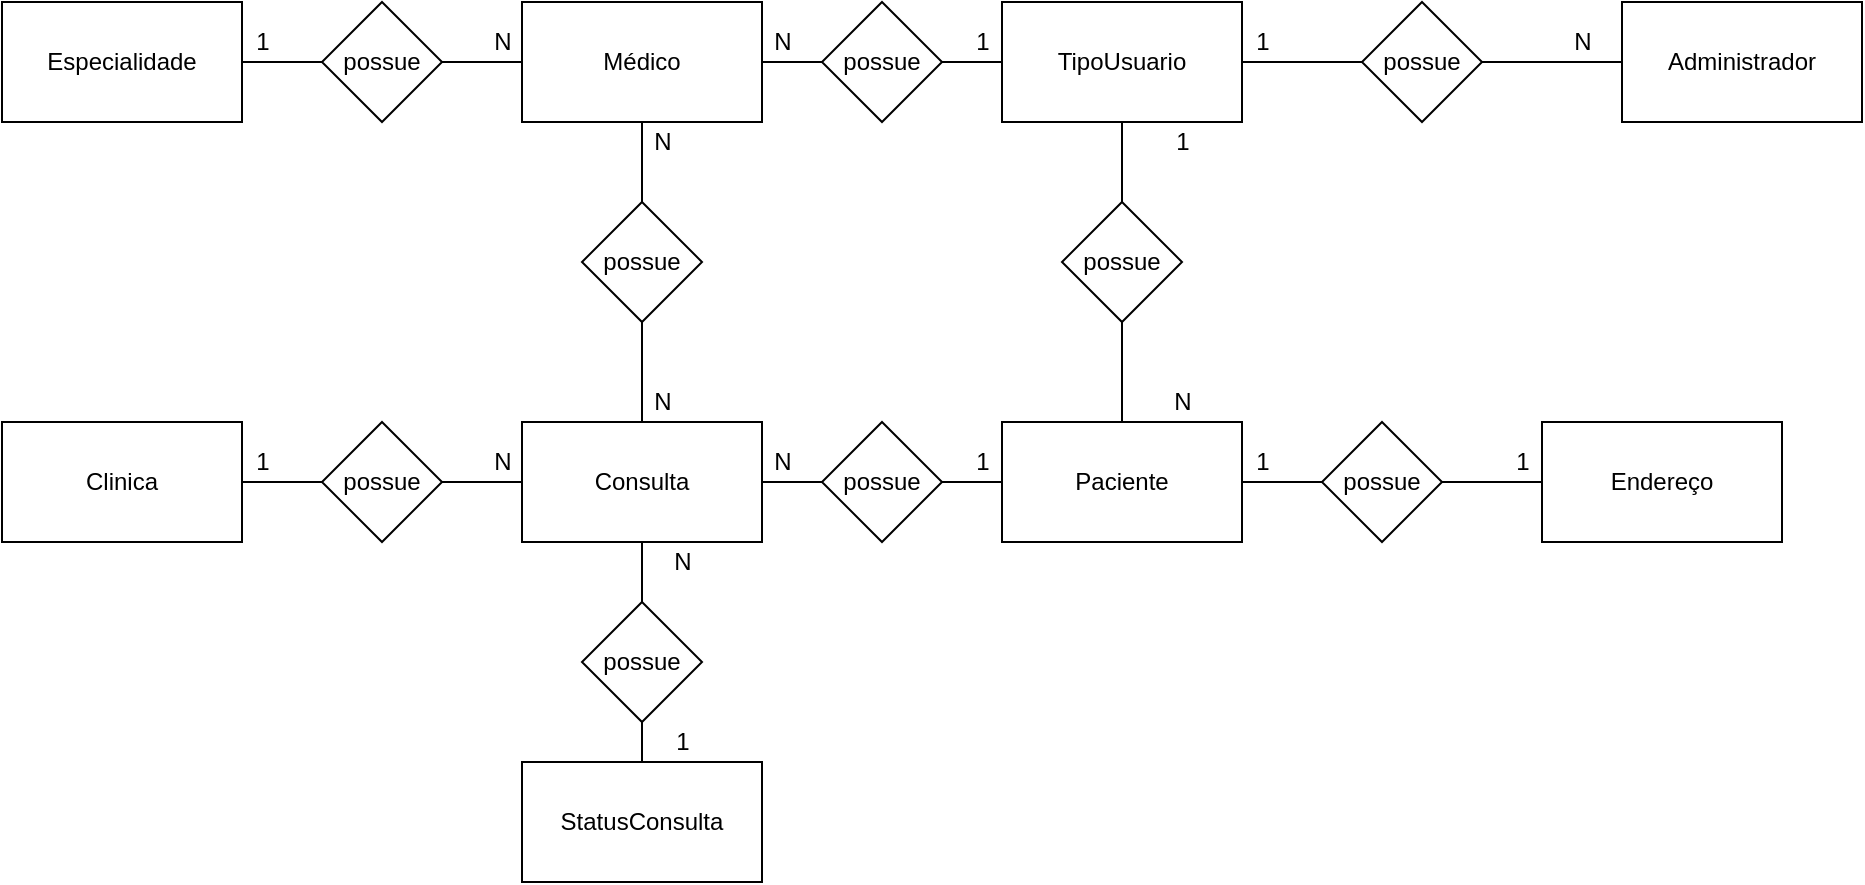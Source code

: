 <mxfile version="12.6.6"><diagram id="N4J1k6PkNKBllkg4Vd5t" name="Page-1"><mxGraphModel dx="1865" dy="531" grid="1" gridSize="10" guides="1" tooltips="1" connect="1" arrows="1" fold="1" page="1" pageScale="1" pageWidth="827" pageHeight="1169" math="0" shadow="0"><root><mxCell id="0"/><mxCell id="1" parent="0"/><mxCell id="8FTQwfDHVw6UIT1EjInU-1" value="Especialidade" style="rounded=0;whiteSpace=wrap;html=1;" parent="1" vertex="1"><mxGeometry x="-90" y="200" width="120" height="60" as="geometry"/></mxCell><mxCell id="8FTQwfDHVw6UIT1EjInU-4" style="edgeStyle=orthogonalEdgeStyle;rounded=0;orthogonalLoop=1;jettySize=auto;html=1;endArrow=none;endFill=0;" parent="1" source="8FTQwfDHVw6UIT1EjInU-2" target="8FTQwfDHVw6UIT1EjInU-1" edge="1"><mxGeometry relative="1" as="geometry"/></mxCell><mxCell id="8FTQwfDHVw6UIT1EjInU-6" style="edgeStyle=orthogonalEdgeStyle;rounded=0;orthogonalLoop=1;jettySize=auto;html=1;endArrow=none;endFill=0;" parent="1" source="8FTQwfDHVw6UIT1EjInU-2" target="8FTQwfDHVw6UIT1EjInU-5" edge="1"><mxGeometry relative="1" as="geometry"/></mxCell><mxCell id="8FTQwfDHVw6UIT1EjInU-2" value="possue" style="rhombus;whiteSpace=wrap;html=1;" parent="1" vertex="1"><mxGeometry x="70" y="200" width="60" height="60" as="geometry"/></mxCell><mxCell id="8FTQwfDHVw6UIT1EjInU-3" value="TipoUsuario" style="rounded=0;whiteSpace=wrap;html=1;" parent="1" vertex="1"><mxGeometry x="410" y="200" width="120" height="60" as="geometry"/></mxCell><mxCell id="8FTQwfDHVw6UIT1EjInU-12" style="edgeStyle=orthogonalEdgeStyle;rounded=0;orthogonalLoop=1;jettySize=auto;html=1;endArrow=none;endFill=0;" parent="1" source="8FTQwfDHVw6UIT1EjInU-5" target="8FTQwfDHVw6UIT1EjInU-7" edge="1"><mxGeometry relative="1" as="geometry"/></mxCell><mxCell id="8FTQwfDHVw6UIT1EjInU-65" value="" style="edgeStyle=orthogonalEdgeStyle;rounded=0;orthogonalLoop=1;jettySize=auto;html=1;endArrow=none;endFill=0;" parent="1" source="8FTQwfDHVw6UIT1EjInU-5" target="8FTQwfDHVw6UIT1EjInU-2" edge="1"><mxGeometry relative="1" as="geometry"/></mxCell><mxCell id="8FTQwfDHVw6UIT1EjInU-66" value="" style="edgeStyle=orthogonalEdgeStyle;rounded=0;orthogonalLoop=1;jettySize=auto;html=1;endArrow=none;endFill=0;" parent="1" source="8FTQwfDHVw6UIT1EjInU-5" target="8FTQwfDHVw6UIT1EjInU-2" edge="1"><mxGeometry relative="1" as="geometry"/></mxCell><mxCell id="8FTQwfDHVw6UIT1EjInU-5" value="Médico" style="rounded=0;whiteSpace=wrap;html=1;" parent="1" vertex="1"><mxGeometry x="170" y="200" width="120" height="60" as="geometry"/></mxCell><mxCell id="8FTQwfDHVw6UIT1EjInU-13" style="edgeStyle=orthogonalEdgeStyle;rounded=0;orthogonalLoop=1;jettySize=auto;html=1;endArrow=none;endFill=0;" parent="1" source="8FTQwfDHVw6UIT1EjInU-7" target="8FTQwfDHVw6UIT1EjInU-3" edge="1"><mxGeometry relative="1" as="geometry"/></mxCell><mxCell id="8FTQwfDHVw6UIT1EjInU-7" value="possue" style="rhombus;whiteSpace=wrap;html=1;" parent="1" vertex="1"><mxGeometry x="320" y="200" width="60" height="60" as="geometry"/></mxCell><mxCell id="8FTQwfDHVw6UIT1EjInU-9" value="Administrador" style="rounded=0;whiteSpace=wrap;html=1;" parent="1" vertex="1"><mxGeometry x="720" y="200" width="120" height="60" as="geometry"/></mxCell><mxCell id="8FTQwfDHVw6UIT1EjInU-73" style="edgeStyle=orthogonalEdgeStyle;rounded=0;orthogonalLoop=1;jettySize=auto;html=1;endArrow=none;endFill=0;" parent="1" source="8FTQwfDHVw6UIT1EjInU-11" target="8FTQwfDHVw6UIT1EjInU-30" edge="1"><mxGeometry relative="1" as="geometry"/></mxCell><mxCell id="8FTQwfDHVw6UIT1EjInU-11" value="possue" style="rhombus;whiteSpace=wrap;html=1;" parent="1" vertex="1"><mxGeometry x="200" y="500" width="60" height="60" as="geometry"/></mxCell><mxCell id="8FTQwfDHVw6UIT1EjInU-17" style="edgeStyle=orthogonalEdgeStyle;rounded=0;orthogonalLoop=1;jettySize=auto;html=1;endArrow=none;endFill=0;" parent="1" source="8FTQwfDHVw6UIT1EjInU-16" target="8FTQwfDHVw6UIT1EjInU-3" edge="1"><mxGeometry relative="1" as="geometry"/></mxCell><mxCell id="8FTQwfDHVw6UIT1EjInU-18" style="edgeStyle=orthogonalEdgeStyle;rounded=0;orthogonalLoop=1;jettySize=auto;html=1;endArrow=none;endFill=0;" parent="1" source="8FTQwfDHVw6UIT1EjInU-16" target="8FTQwfDHVw6UIT1EjInU-9" edge="1"><mxGeometry relative="1" as="geometry"/></mxCell><mxCell id="8FTQwfDHVw6UIT1EjInU-16" value="possue" style="rhombus;whiteSpace=wrap;html=1;" parent="1" vertex="1"><mxGeometry x="590" y="200" width="60" height="60" as="geometry"/></mxCell><mxCell id="8FTQwfDHVw6UIT1EjInU-20" value="N" style="text;html=1;align=center;verticalAlign=middle;resizable=0;points=[];autosize=1;" parent="1" vertex="1"><mxGeometry x="490" y="390" width="20" height="20" as="geometry"/></mxCell><mxCell id="8FTQwfDHVw6UIT1EjInU-21" value="1" style="text;html=1;align=center;verticalAlign=middle;resizable=0;points=[];autosize=1;" parent="1" vertex="1"><mxGeometry x="490" y="260" width="20" height="20" as="geometry"/></mxCell><mxCell id="8FTQwfDHVw6UIT1EjInU-57" style="edgeStyle=orthogonalEdgeStyle;rounded=0;orthogonalLoop=1;jettySize=auto;html=1;endArrow=none;endFill=0;" parent="1" source="8FTQwfDHVw6UIT1EjInU-27" target="8FTQwfDHVw6UIT1EjInU-43" edge="1"><mxGeometry relative="1" as="geometry"/></mxCell><mxCell id="8FTQwfDHVw6UIT1EjInU-27" value="Clinica&lt;br&gt;" style="rounded=0;whiteSpace=wrap;html=1;" parent="1" vertex="1"><mxGeometry x="-90" y="410" width="120" height="60" as="geometry"/></mxCell><mxCell id="8FTQwfDHVw6UIT1EjInU-30" value="StatusConsulta" style="rounded=0;whiteSpace=wrap;html=1;" parent="1" vertex="1"><mxGeometry x="170" y="580" width="120" height="60" as="geometry"/></mxCell><mxCell id="8FTQwfDHVw6UIT1EjInU-32" value="N" style="text;html=1;align=center;verticalAlign=middle;resizable=0;points=[];autosize=1;" parent="1" vertex="1"><mxGeometry x="240" y="470" width="20" height="20" as="geometry"/></mxCell><mxCell id="8FTQwfDHVw6UIT1EjInU-33" value="1" style="text;html=1;align=center;verticalAlign=middle;resizable=0;points=[];autosize=1;" parent="1" vertex="1"><mxGeometry x="240" y="560" width="20" height="20" as="geometry"/></mxCell><mxCell id="8FTQwfDHVw6UIT1EjInU-58" value="" style="edgeStyle=orthogonalEdgeStyle;rounded=0;orthogonalLoop=1;jettySize=auto;html=1;endArrow=none;endFill=0;" parent="1" source="8FTQwfDHVw6UIT1EjInU-34" target="8FTQwfDHVw6UIT1EjInU-43" edge="1"><mxGeometry relative="1" as="geometry"/></mxCell><mxCell id="8FTQwfDHVw6UIT1EjInU-74" style="edgeStyle=orthogonalEdgeStyle;rounded=0;orthogonalLoop=1;jettySize=auto;html=1;endArrow=none;endFill=0;" parent="1" source="8FTQwfDHVw6UIT1EjInU-34" target="8FTQwfDHVw6UIT1EjInU-11" edge="1"><mxGeometry relative="1" as="geometry"/></mxCell><mxCell id="8FTQwfDHVw6UIT1EjInU-34" value="Consulta" style="rounded=0;whiteSpace=wrap;html=1;" parent="1" vertex="1"><mxGeometry x="170" y="410" width="120" height="60" as="geometry"/></mxCell><mxCell id="8FTQwfDHVw6UIT1EjInU-36" style="edgeStyle=orthogonalEdgeStyle;rounded=0;orthogonalLoop=1;jettySize=auto;html=1;endArrow=none;endFill=0;" parent="1" source="8FTQwfDHVw6UIT1EjInU-35" target="8FTQwfDHVw6UIT1EjInU-5" edge="1"><mxGeometry relative="1" as="geometry"/></mxCell><mxCell id="8FTQwfDHVw6UIT1EjInU-38" style="edgeStyle=orthogonalEdgeStyle;rounded=0;orthogonalLoop=1;jettySize=auto;html=1;entryX=0.5;entryY=0;entryDx=0;entryDy=0;endArrow=none;endFill=0;" parent="1" source="8FTQwfDHVw6UIT1EjInU-35" target="8FTQwfDHVw6UIT1EjInU-34" edge="1"><mxGeometry relative="1" as="geometry"/></mxCell><mxCell id="8FTQwfDHVw6UIT1EjInU-35" value="possue" style="rhombus;whiteSpace=wrap;html=1;" parent="1" vertex="1"><mxGeometry x="200" y="300" width="60" height="60" as="geometry"/></mxCell><mxCell id="8FTQwfDHVw6UIT1EjInU-42" style="edgeStyle=orthogonalEdgeStyle;rounded=0;orthogonalLoop=1;jettySize=auto;html=1;endArrow=none;endFill=0;" parent="1" source="8FTQwfDHVw6UIT1EjInU-10" target="8FTQwfDHVw6UIT1EjInU-40" edge="1"><mxGeometry relative="1" as="geometry"/></mxCell><mxCell id="8FTQwfDHVw6UIT1EjInU-10" value="Paciente" style="rounded=0;whiteSpace=wrap;html=1;" parent="1" vertex="1"><mxGeometry x="410" y="410" width="120" height="60" as="geometry"/></mxCell><mxCell id="8FTQwfDHVw6UIT1EjInU-41" style="edgeStyle=orthogonalEdgeStyle;rounded=0;orthogonalLoop=1;jettySize=auto;html=1;endArrow=none;endFill=0;" parent="1" source="8FTQwfDHVw6UIT1EjInU-40" target="8FTQwfDHVw6UIT1EjInU-34" edge="1"><mxGeometry relative="1" as="geometry"/></mxCell><mxCell id="8FTQwfDHVw6UIT1EjInU-40" value="possue" style="rhombus;whiteSpace=wrap;html=1;" parent="1" vertex="1"><mxGeometry x="320" y="410" width="60" height="60" as="geometry"/></mxCell><mxCell id="8FTQwfDHVw6UIT1EjInU-54" style="edgeStyle=orthogonalEdgeStyle;rounded=0;orthogonalLoop=1;jettySize=auto;html=1;entryX=0;entryY=0.5;entryDx=0;entryDy=0;endArrow=none;endFill=0;" parent="1" source="8FTQwfDHVw6UIT1EjInU-43" target="8FTQwfDHVw6UIT1EjInU-34" edge="1"><mxGeometry relative="1" as="geometry"/></mxCell><mxCell id="8FTQwfDHVw6UIT1EjInU-43" value="possue" style="rhombus;whiteSpace=wrap;html=1;" parent="1" vertex="1"><mxGeometry x="70" y="410" width="60" height="60" as="geometry"/></mxCell><mxCell id="8FTQwfDHVw6UIT1EjInU-47" style="edgeStyle=orthogonalEdgeStyle;rounded=0;orthogonalLoop=1;jettySize=auto;html=1;endArrow=none;endFill=0;" parent="1" source="8FTQwfDHVw6UIT1EjInU-46" target="8FTQwfDHVw6UIT1EjInU-10" edge="1"><mxGeometry relative="1" as="geometry"/></mxCell><mxCell id="8FTQwfDHVw6UIT1EjInU-48" style="edgeStyle=orthogonalEdgeStyle;rounded=0;orthogonalLoop=1;jettySize=auto;html=1;entryX=0.5;entryY=1;entryDx=0;entryDy=0;endArrow=none;endFill=0;" parent="1" source="8FTQwfDHVw6UIT1EjInU-46" target="8FTQwfDHVw6UIT1EjInU-3" edge="1"><mxGeometry relative="1" as="geometry"/></mxCell><mxCell id="8FTQwfDHVw6UIT1EjInU-46" value="possue" style="rhombus;whiteSpace=wrap;html=1;" parent="1" vertex="1"><mxGeometry x="440" y="300" width="60" height="60" as="geometry"/></mxCell><mxCell id="8FTQwfDHVw6UIT1EjInU-52" style="edgeStyle=orthogonalEdgeStyle;rounded=0;orthogonalLoop=1;jettySize=auto;html=1;endArrow=none;endFill=0;" parent="1" source="8FTQwfDHVw6UIT1EjInU-49" target="8FTQwfDHVw6UIT1EjInU-50" edge="1"><mxGeometry relative="1" as="geometry"/></mxCell><mxCell id="8FTQwfDHVw6UIT1EjInU-49" value="Endereço" style="rounded=0;whiteSpace=wrap;html=1;" parent="1" vertex="1"><mxGeometry x="680" y="410" width="120" height="60" as="geometry"/></mxCell><mxCell id="8FTQwfDHVw6UIT1EjInU-51" style="edgeStyle=orthogonalEdgeStyle;rounded=0;orthogonalLoop=1;jettySize=auto;html=1;endArrow=none;endFill=0;" parent="1" source="8FTQwfDHVw6UIT1EjInU-50" target="8FTQwfDHVw6UIT1EjInU-10" edge="1"><mxGeometry relative="1" as="geometry"/></mxCell><mxCell id="8FTQwfDHVw6UIT1EjInU-50" value="possue" style="rhombus;whiteSpace=wrap;html=1;" parent="1" vertex="1"><mxGeometry x="570" y="410" width="60" height="60" as="geometry"/></mxCell><mxCell id="8FTQwfDHVw6UIT1EjInU-24" value="1" style="text;html=1;align=center;verticalAlign=middle;resizable=0;points=[];autosize=1;" parent="1" vertex="1"><mxGeometry x="30" y="420" width="20" height="20" as="geometry"/></mxCell><mxCell id="8FTQwfDHVw6UIT1EjInU-56" value="N" style="text;html=1;align=center;verticalAlign=middle;resizable=0;points=[];autosize=1;" parent="1" vertex="1"><mxGeometry x="150" y="420" width="20" height="20" as="geometry"/></mxCell><mxCell id="8FTQwfDHVw6UIT1EjInU-59" value="N" style="text;html=1;align=center;verticalAlign=middle;resizable=0;points=[];autosize=1;" parent="1" vertex="1"><mxGeometry x="290" y="420" width="20" height="20" as="geometry"/></mxCell><mxCell id="8FTQwfDHVw6UIT1EjInU-60" value="1" style="text;html=1;align=center;verticalAlign=middle;resizable=0;points=[];autosize=1;" parent="1" vertex="1"><mxGeometry x="390" y="420" width="20" height="20" as="geometry"/></mxCell><mxCell id="8FTQwfDHVw6UIT1EjInU-61" value="N" style="text;html=1;align=center;verticalAlign=middle;resizable=0;points=[];autosize=1;" parent="1" vertex="1"><mxGeometry x="230" y="260" width="20" height="20" as="geometry"/></mxCell><mxCell id="8FTQwfDHVw6UIT1EjInU-62" value="N" style="text;html=1;align=center;verticalAlign=middle;resizable=0;points=[];autosize=1;" parent="1" vertex="1"><mxGeometry x="230" y="390" width="20" height="20" as="geometry"/></mxCell><mxCell id="8FTQwfDHVw6UIT1EjInU-63" value="1" style="text;html=1;align=center;verticalAlign=middle;resizable=0;points=[];autosize=1;" parent="1" vertex="1"><mxGeometry x="30" y="210" width="20" height="20" as="geometry"/></mxCell><mxCell id="8FTQwfDHVw6UIT1EjInU-64" value="N" style="text;html=1;align=center;verticalAlign=middle;resizable=0;points=[];autosize=1;" parent="1" vertex="1"><mxGeometry x="150" y="210" width="20" height="20" as="geometry"/></mxCell><mxCell id="8FTQwfDHVw6UIT1EjInU-67" value="N" style="text;html=1;align=center;verticalAlign=middle;resizable=0;points=[];autosize=1;" parent="1" vertex="1"><mxGeometry x="290" y="210" width="20" height="20" as="geometry"/></mxCell><mxCell id="8FTQwfDHVw6UIT1EjInU-68" value="1" style="text;html=1;align=center;verticalAlign=middle;resizable=0;points=[];autosize=1;" parent="1" vertex="1"><mxGeometry x="390" y="210" width="20" height="20" as="geometry"/></mxCell><mxCell id="8FTQwfDHVw6UIT1EjInU-69" value="1" style="text;html=1;align=center;verticalAlign=middle;resizable=0;points=[];autosize=1;" parent="1" vertex="1"><mxGeometry x="530" y="210" width="20" height="20" as="geometry"/></mxCell><mxCell id="8FTQwfDHVw6UIT1EjInU-70" value="N" style="text;html=1;align=center;verticalAlign=middle;resizable=0;points=[];autosize=1;" parent="1" vertex="1"><mxGeometry x="690" y="210" width="20" height="20" as="geometry"/></mxCell><mxCell id="8FTQwfDHVw6UIT1EjInU-71" value="1" style="text;html=1;align=center;verticalAlign=middle;resizable=0;points=[];autosize=1;" parent="1" vertex="1"><mxGeometry x="530" y="420" width="20" height="20" as="geometry"/></mxCell><mxCell id="8FTQwfDHVw6UIT1EjInU-72" value="1" style="text;html=1;align=center;verticalAlign=middle;resizable=0;points=[];autosize=1;" parent="1" vertex="1"><mxGeometry x="660" y="420" width="20" height="20" as="geometry"/></mxCell></root></mxGraphModel></diagram></mxfile>